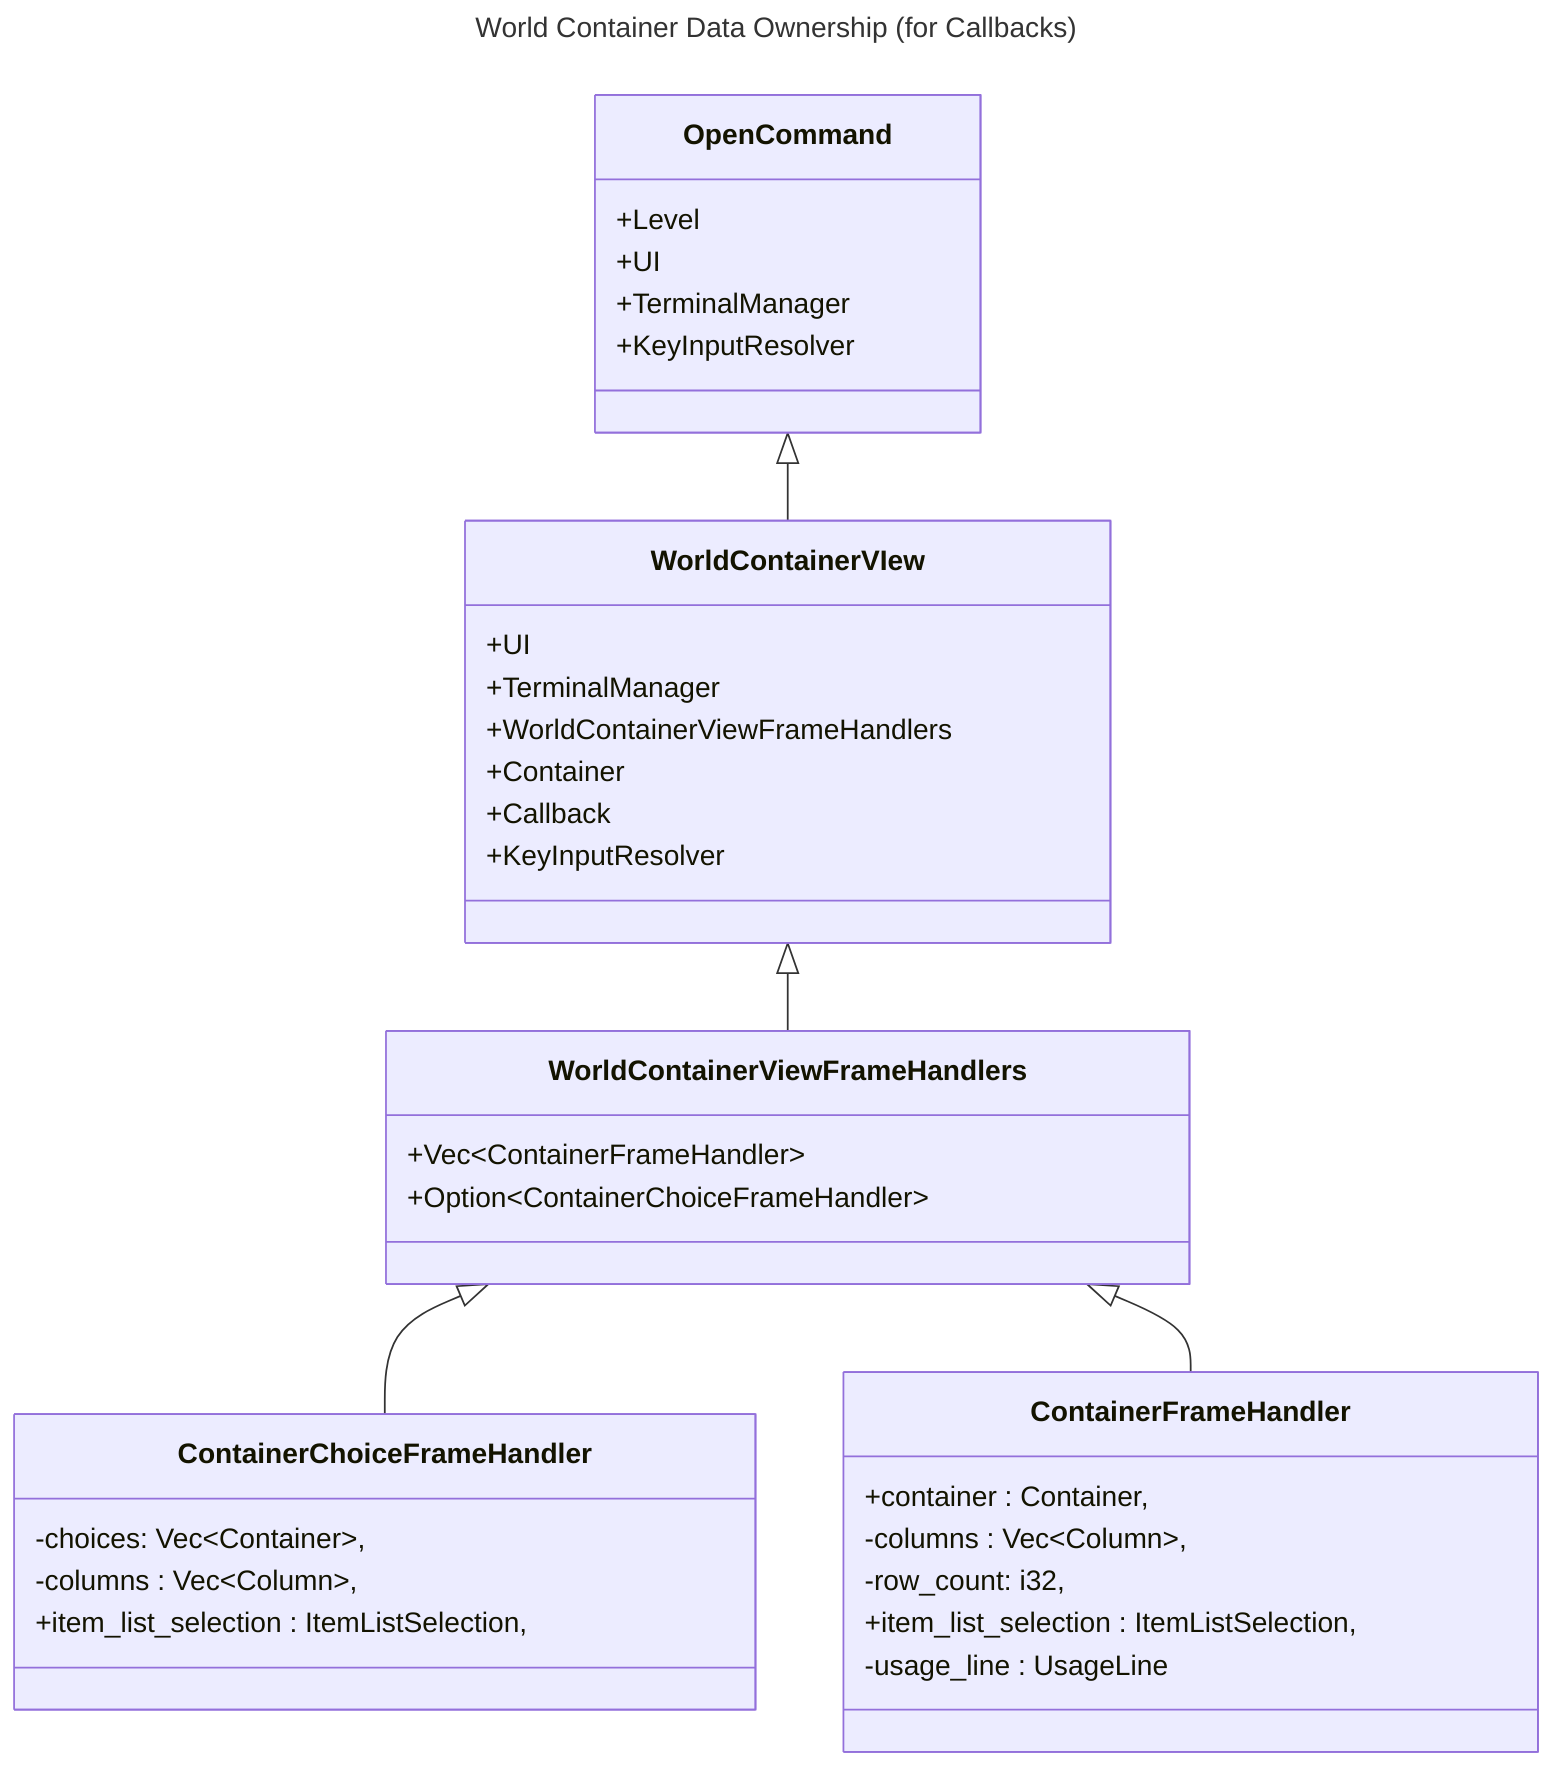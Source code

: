 ---
  config:
    class:
      hideEmptyMembersBox: true
  title: World Container Data Ownership (for Callbacks)
---
classDiagram
    OpenCommand <|-- WorldContainerVIew
    WorldContainerVIew <|-- WorldContainerViewFrameHandlers

    WorldContainerViewFrameHandlers <|-- ContainerChoiceFrameHandler
    WorldContainerViewFrameHandlers <|-- ContainerFrameHandler
    class OpenCommand{
      +Level
      +UI
      +TerminalManager
      +KeyInputResolver
    }

    class WorldContainerVIew{
      +UI
      +TerminalManager
      +WorldContainerViewFrameHandlers
      +Container
      +Callback
      +KeyInputResolver
    }

    class WorldContainerViewFrameHandlers {
        +Vec~ContainerFrameHandler~
        +Option~ContainerChoiceFrameHandler~
    }

    class ContainerChoiceFrameHandler {
      -choices: Vec~Container~,
      -columns : Vec~Column~,
      +item_list_selection : ItemListSelection,
    }
    class ContainerFrameHandler {
      +container : Container,
      -columns : Vec~Column~,
      -row_count: i32,
      +item_list_selection : ItemListSelection,
      -usage_line : UsageLine
    }